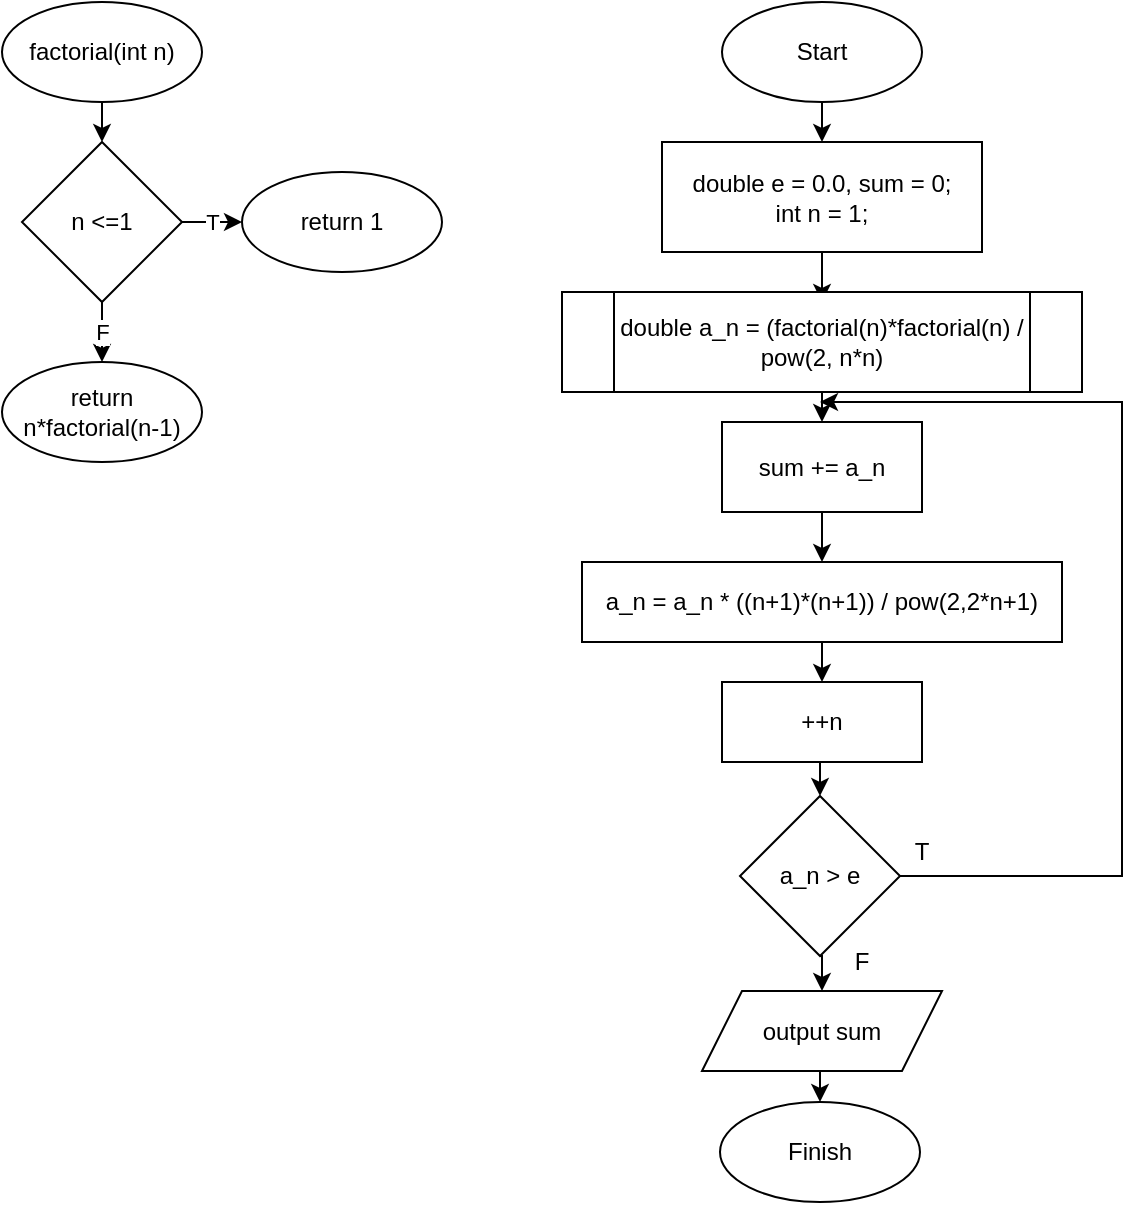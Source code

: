 <mxfile version="24.8.4">
  <diagram name="Page-1" id="n2wSOCv3eRKCeuJp72Ft">
    <mxGraphModel dx="1033" dy="439" grid="1" gridSize="10" guides="1" tooltips="1" connect="1" arrows="1" fold="1" page="1" pageScale="1" pageWidth="827" pageHeight="1169" math="0" shadow="0">
      <root>
        <mxCell id="0" />
        <mxCell id="1" parent="0" />
        <mxCell id="8aJVyOWginP56K6IihG3-15" style="edgeStyle=orthogonalEdgeStyle;rounded=0;orthogonalLoop=1;jettySize=auto;html=1;exitX=0.5;exitY=1;exitDx=0;exitDy=0;entryX=0.5;entryY=0;entryDx=0;entryDy=0;" parent="1" source="8aJVyOWginP56K6IihG3-3" edge="1">
          <mxGeometry relative="1" as="geometry">
            <mxPoint x="120" y="140" as="targetPoint" />
          </mxGeometry>
        </mxCell>
        <mxCell id="8aJVyOWginP56K6IihG3-3" value="factorial(int n)" style="ellipse;whiteSpace=wrap;html=1;" parent="1" vertex="1">
          <mxGeometry x="70" y="70" width="100" height="50" as="geometry" />
        </mxCell>
        <mxCell id="8aJVyOWginP56K6IihG3-38" style="edgeStyle=orthogonalEdgeStyle;rounded=0;orthogonalLoop=1;jettySize=auto;html=1;exitX=0.5;exitY=1;exitDx=0;exitDy=0;entryX=0.5;entryY=0;entryDx=0;entryDy=0;" parent="1" source="8aJVyOWginP56K6IihG3-31" target="8aJVyOWginP56K6IihG3-32" edge="1">
          <mxGeometry relative="1" as="geometry" />
        </mxCell>
        <mxCell id="8aJVyOWginP56K6IihG3-31" value="Start" style="ellipse;whiteSpace=wrap;html=1;" parent="1" vertex="1">
          <mxGeometry x="430" y="70" width="100" height="50" as="geometry" />
        </mxCell>
        <mxCell id="8aJVyOWginP56K6IihG3-39" style="edgeStyle=orthogonalEdgeStyle;rounded=0;orthogonalLoop=1;jettySize=auto;html=1;exitX=0.5;exitY=1;exitDx=0;exitDy=0;entryX=0.5;entryY=0;entryDx=0;entryDy=0;" parent="1" source="8aJVyOWginP56K6IihG3-32" edge="1">
          <mxGeometry relative="1" as="geometry">
            <mxPoint x="480" y="220" as="targetPoint" />
          </mxGeometry>
        </mxCell>
        <mxCell id="8aJVyOWginP56K6IihG3-32" value="&lt;div&gt;double e = 0.0, sum = 0;&lt;/div&gt;&lt;div&gt;int n = 1;&lt;/div&gt;" style="rounded=0;whiteSpace=wrap;html=1;" parent="1" vertex="1">
          <mxGeometry x="400" y="140" width="160" height="55" as="geometry" />
        </mxCell>
        <mxCell id="8aJVyOWginP56K6IihG3-41" style="edgeStyle=orthogonalEdgeStyle;rounded=0;orthogonalLoop=1;jettySize=auto;html=1;exitX=0.5;exitY=1;exitDx=0;exitDy=0;entryX=0.5;entryY=0;entryDx=0;entryDy=0;" parent="1" source="8aJVyOWginP56K6IihG3-33" target="8aJVyOWginP56K6IihG3-34" edge="1">
          <mxGeometry relative="1" as="geometry" />
        </mxCell>
        <mxCell id="8aJVyOWginP56K6IihG3-33" value="sum += a_n" style="rounded=0;whiteSpace=wrap;html=1;" parent="1" vertex="1">
          <mxGeometry x="430" y="280" width="100" height="45" as="geometry" />
        </mxCell>
        <mxCell id="8aJVyOWginP56K6IihG3-42" style="edgeStyle=orthogonalEdgeStyle;rounded=0;orthogonalLoop=1;jettySize=auto;html=1;exitX=0.5;exitY=1;exitDx=0;exitDy=0;entryX=0.5;entryY=0;entryDx=0;entryDy=0;" parent="1" source="8aJVyOWginP56K6IihG3-34" target="8aJVyOWginP56K6IihG3-36" edge="1">
          <mxGeometry relative="1" as="geometry" />
        </mxCell>
        <mxCell id="8aJVyOWginP56K6IihG3-34" value="a_n = a_n * ((n+1)*(n+1)) / pow(2,2*n+1)" style="rounded=0;whiteSpace=wrap;html=1;" parent="1" vertex="1">
          <mxGeometry x="360" y="350" width="240" height="40" as="geometry" />
        </mxCell>
        <mxCell id="8aJVyOWginP56K6IihG3-40" style="edgeStyle=orthogonalEdgeStyle;rounded=0;orthogonalLoop=1;jettySize=auto;html=1;exitX=0.5;exitY=1;exitDx=0;exitDy=0;entryX=0.5;entryY=0;entryDx=0;entryDy=0;" parent="1" target="8aJVyOWginP56K6IihG3-33" edge="1">
          <mxGeometry relative="1" as="geometry">
            <mxPoint x="480" y="260" as="sourcePoint" />
          </mxGeometry>
        </mxCell>
        <mxCell id="8aJVyOWginP56K6IihG3-43" style="edgeStyle=orthogonalEdgeStyle;rounded=0;orthogonalLoop=1;jettySize=auto;html=1;exitX=0.5;exitY=1;exitDx=0;exitDy=0;entryX=0.5;entryY=0;entryDx=0;entryDy=0;" parent="1" source="8aJVyOWginP56K6IihG3-36" target="8aJVyOWginP56K6IihG3-37" edge="1">
          <mxGeometry relative="1" as="geometry" />
        </mxCell>
        <mxCell id="8aJVyOWginP56K6IihG3-36" value="++n" style="rounded=0;whiteSpace=wrap;html=1;" parent="1" vertex="1">
          <mxGeometry x="430" y="410" width="100" height="40" as="geometry" />
        </mxCell>
        <mxCell id="8aJVyOWginP56K6IihG3-44" style="edgeStyle=orthogonalEdgeStyle;rounded=0;orthogonalLoop=1;jettySize=auto;html=1;" parent="1" source="8aJVyOWginP56K6IihG3-37" edge="1">
          <mxGeometry relative="1" as="geometry">
            <mxPoint x="479" y="270" as="targetPoint" />
            <Array as="points">
              <mxPoint x="630" y="507" />
              <mxPoint x="630" y="270" />
            </Array>
          </mxGeometry>
        </mxCell>
        <mxCell id="8aJVyOWginP56K6IihG3-46" style="edgeStyle=orthogonalEdgeStyle;rounded=0;orthogonalLoop=1;jettySize=auto;html=1;exitX=0.5;exitY=1;exitDx=0;exitDy=0;entryX=0.5;entryY=0;entryDx=0;entryDy=0;" parent="1" source="8aJVyOWginP56K6IihG3-37" target="8aJVyOWginP56K6IihG3-45" edge="1">
          <mxGeometry relative="1" as="geometry" />
        </mxCell>
        <mxCell id="8aJVyOWginP56K6IihG3-37" value="a_n &amp;gt; e" style="rhombus;whiteSpace=wrap;html=1;" parent="1" vertex="1">
          <mxGeometry x="439" y="467" width="80" height="80" as="geometry" />
        </mxCell>
        <mxCell id="8aJVyOWginP56K6IihG3-51" style="edgeStyle=orthogonalEdgeStyle;rounded=0;orthogonalLoop=1;jettySize=auto;html=1;exitX=0.5;exitY=1;exitDx=0;exitDy=0;entryX=0.5;entryY=0;entryDx=0;entryDy=0;" parent="1" source="8aJVyOWginP56K6IihG3-45" target="8aJVyOWginP56K6IihG3-50" edge="1">
          <mxGeometry relative="1" as="geometry" />
        </mxCell>
        <mxCell id="8aJVyOWginP56K6IihG3-45" value="output sum" style="shape=parallelogram;perimeter=parallelogramPerimeter;whiteSpace=wrap;html=1;fixedSize=1;" parent="1" vertex="1">
          <mxGeometry x="420" y="564.5" width="120" height="40" as="geometry" />
        </mxCell>
        <mxCell id="8aJVyOWginP56K6IihG3-47" value="F" style="text;html=1;align=center;verticalAlign=middle;whiteSpace=wrap;rounded=0;" parent="1" vertex="1">
          <mxGeometry x="470" y="534.5" width="60" height="30" as="geometry" />
        </mxCell>
        <mxCell id="8aJVyOWginP56K6IihG3-48" value="T" style="text;html=1;align=center;verticalAlign=middle;whiteSpace=wrap;rounded=0;" parent="1" vertex="1">
          <mxGeometry x="500" y="480" width="60" height="30" as="geometry" />
        </mxCell>
        <mxCell id="8aJVyOWginP56K6IihG3-50" value="Finish" style="ellipse;whiteSpace=wrap;html=1;" parent="1" vertex="1">
          <mxGeometry x="429" y="620" width="100" height="50" as="geometry" />
        </mxCell>
        <mxCell id="RfcLndm1zeVVlKtuMbZ--1" value="&lt;br&gt;double a_n = (factorial(n)*factorial(n) / pow(2, n*n)&lt;br&gt;&lt;div&gt;&lt;br/&gt;&lt;/div&gt;" style="shape=process;whiteSpace=wrap;html=1;backgroundOutline=1;" parent="1" vertex="1">
          <mxGeometry x="350" y="215" width="260" height="50" as="geometry" />
        </mxCell>
        <mxCell id="-EFVw3FISqM6unZa_Qm8-4" value="F" style="edgeStyle=orthogonalEdgeStyle;rounded=0;orthogonalLoop=1;jettySize=auto;html=1;exitX=0.5;exitY=1;exitDx=0;exitDy=0;entryX=0.5;entryY=0;entryDx=0;entryDy=0;" edge="1" parent="1" source="-EFVw3FISqM6unZa_Qm8-1" target="-EFVw3FISqM6unZa_Qm8-3">
          <mxGeometry relative="1" as="geometry" />
        </mxCell>
        <mxCell id="-EFVw3FISqM6unZa_Qm8-5" value="T" style="edgeStyle=orthogonalEdgeStyle;rounded=0;orthogonalLoop=1;jettySize=auto;html=1;exitX=1;exitY=0.5;exitDx=0;exitDy=0;entryX=0;entryY=0.5;entryDx=0;entryDy=0;" edge="1" parent="1" source="-EFVw3FISqM6unZa_Qm8-1" target="-EFVw3FISqM6unZa_Qm8-2">
          <mxGeometry relative="1" as="geometry" />
        </mxCell>
        <mxCell id="-EFVw3FISqM6unZa_Qm8-1" value="n &amp;lt;=1" style="rhombus;whiteSpace=wrap;html=1;" vertex="1" parent="1">
          <mxGeometry x="80" y="140" width="80" height="80" as="geometry" />
        </mxCell>
        <mxCell id="-EFVw3FISqM6unZa_Qm8-2" value="return 1" style="ellipse;whiteSpace=wrap;html=1;" vertex="1" parent="1">
          <mxGeometry x="190" y="155" width="100" height="50" as="geometry" />
        </mxCell>
        <mxCell id="-EFVw3FISqM6unZa_Qm8-3" value="return n*factorial(n-1)" style="ellipse;whiteSpace=wrap;html=1;" vertex="1" parent="1">
          <mxGeometry x="70" y="250" width="100" height="50" as="geometry" />
        </mxCell>
      </root>
    </mxGraphModel>
  </diagram>
</mxfile>
